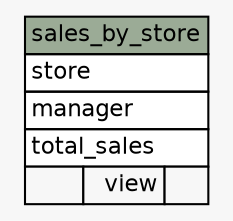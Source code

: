// dot 2.26.3 on Linux 3.0.0-19-generic
// SchemaSpy rev 590
digraph "sales_by_store" {
  graph [
    rankdir="RL"
    bgcolor="#f7f7f7"
    nodesep="0.18"
    ranksep="0.46"
    fontname="Helvetica"
    fontsize="11"
  ];
  node [
    fontname="Helvetica"
    fontsize="11"
    shape="plaintext"
  ];
  edge [
    arrowsize="0.8"
  ];
  "sales_by_store" [
    label=<
    <TABLE BORDER="0" CELLBORDER="1" CELLSPACING="0" BGCOLOR="#ffffff">
      <TR><TD COLSPAN="3" BGCOLOR="#9bab96" ALIGN="CENTER">sales_by_store</TD></TR>
      <TR><TD PORT="store" COLSPAN="3" ALIGN="LEFT">store</TD></TR>
      <TR><TD PORT="manager" COLSPAN="3" ALIGN="LEFT">manager</TD></TR>
      <TR><TD PORT="total_sales" COLSPAN="3" ALIGN="LEFT">total_sales</TD></TR>
      <TR><TD ALIGN="LEFT" BGCOLOR="#f7f7f7">  </TD><TD ALIGN="RIGHT" BGCOLOR="#f7f7f7">view</TD><TD ALIGN="RIGHT" BGCOLOR="#f7f7f7">  </TD></TR>
    </TABLE>>
    URL="tables/sales_by_store.html"
    tooltip="sales_by_store"
  ];
}
